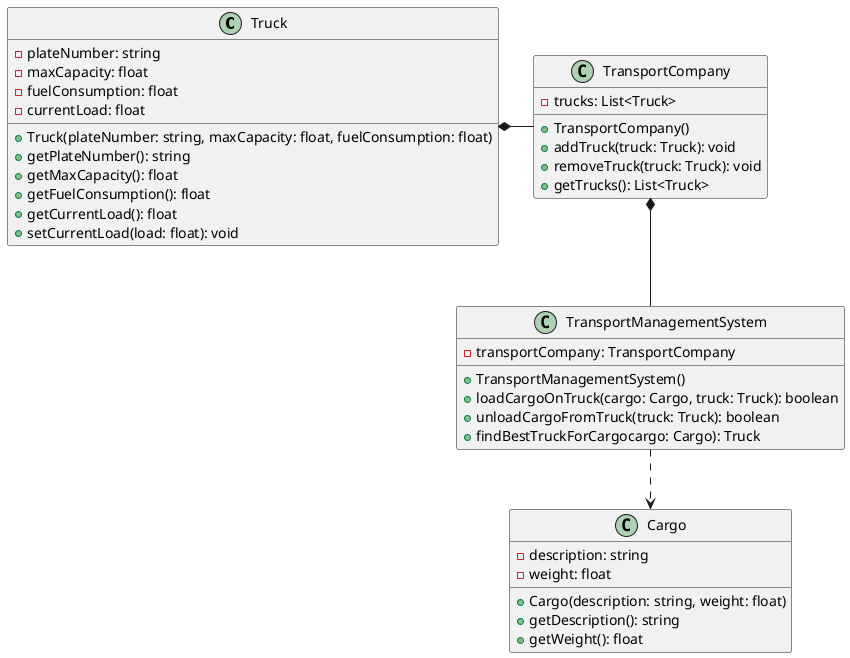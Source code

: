 @startuml transporte

class Truck {
    - plateNumber: string
    - maxCapacity: float
    - fuelConsumption: float
    - currentLoad: float
    + Truck(plateNumber: string, maxCapacity: float, fuelConsumption: float)
    + getPlateNumber(): string
    + getMaxCapacity(): float
    + getFuelConsumption(): float
    + getCurrentLoad(): float
    + setCurrentLoad(load: float): void
}

class TransportCompany {
    - trucks: List<Truck>
    + TransportCompany()
    + addTruck(truck: Truck): void
    + removeTruck(truck: Truck): void
    + getTrucks(): List<Truck>
}

class Cargo {
    - description: string
    - weight: float
    + Cargo(description: string, weight: float)
    + getDescription(): string
    + getWeight(): float
}

class TransportManagementSystem {
    - transportCompany: TransportCompany
    + TransportManagementSystem()
    + loadCargoOnTruck(cargo: Cargo, truck: Truck): boolean
    + unloadCargoFromTruck(truck: Truck): boolean
    + findBestTruckForCargocargo: Cargo): Truck
}

Truck *-right- TransportCompany
TransportCompany *-down- TransportManagementSystem
TransportManagementSystem ..> Cargo

@enduml
